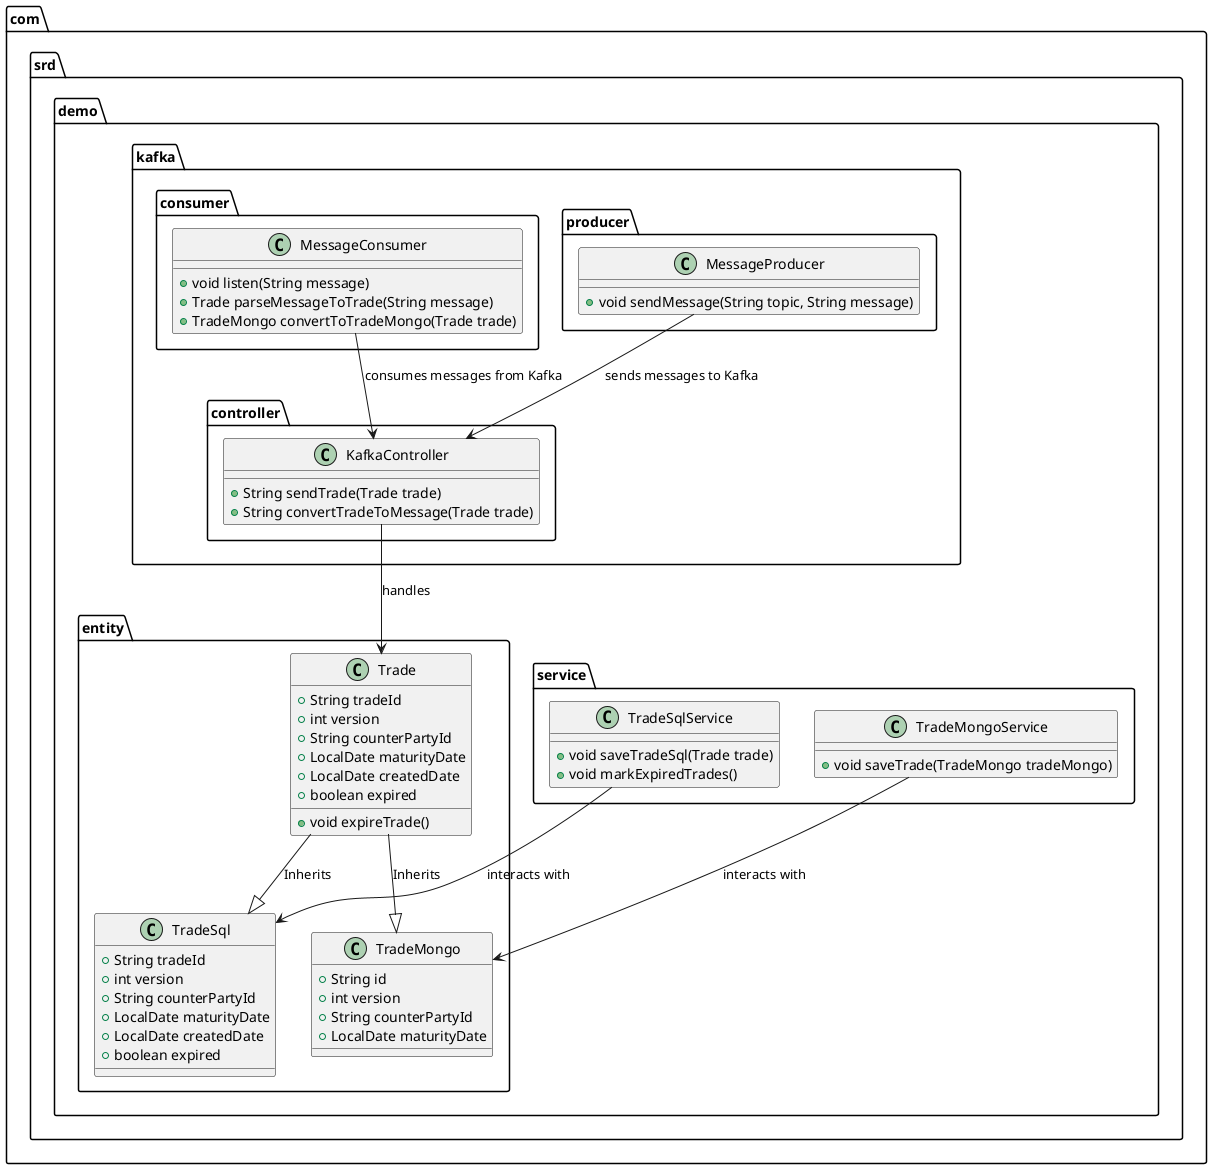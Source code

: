 @startuml

package "com.srd.demo.entity" {
  class Trade {
    +String tradeId
    +int version
    +String counterPartyId
    +LocalDate maturityDate
    +LocalDate createdDate
    +boolean expired
    +void expireTrade()
  }

  class TradeMongo {
    +String id
    +int version
    +String counterPartyId
    +LocalDate maturityDate
  }

  class TradeSql {
    +String tradeId
    +int version
    +String counterPartyId
    +LocalDate maturityDate
    +LocalDate createdDate
    +boolean expired
  }
}

package "com.srd.demo.service" {
  class TradeSqlService {
    +void saveTradeSql(Trade trade)
    +void markExpiredTrades()
  }

  class TradeMongoService {
    +void saveTrade(TradeMongo tradeMongo)
  }
}

package "com.srd.demo.kafka.controller" {
  class KafkaController {
    +String sendTrade(Trade trade)
    +String convertTradeToMessage(Trade trade)
  }
}

package "com.srd.demo.kafka.producer" {
  class MessageProducer {
    +void sendMessage(String topic, String message)
  }
}

package "com.srd.demo.kafka.consumer" {
  class MessageConsumer {
    +void listen(String message)
    +Trade parseMessageToTrade(String message)
    +TradeMongo convertToTradeMongo(Trade trade)
  }
}

Trade --|> TradeMongo : Inherits
Trade --|> TradeSql : Inherits

TradeSqlService --> TradeSql : interacts with
TradeMongoService --> TradeMongo : interacts with
KafkaController --> Trade : handles
MessageProducer --> KafkaController : sends messages to Kafka
MessageConsumer --> KafkaController : consumes messages from Kafka

@enduml
